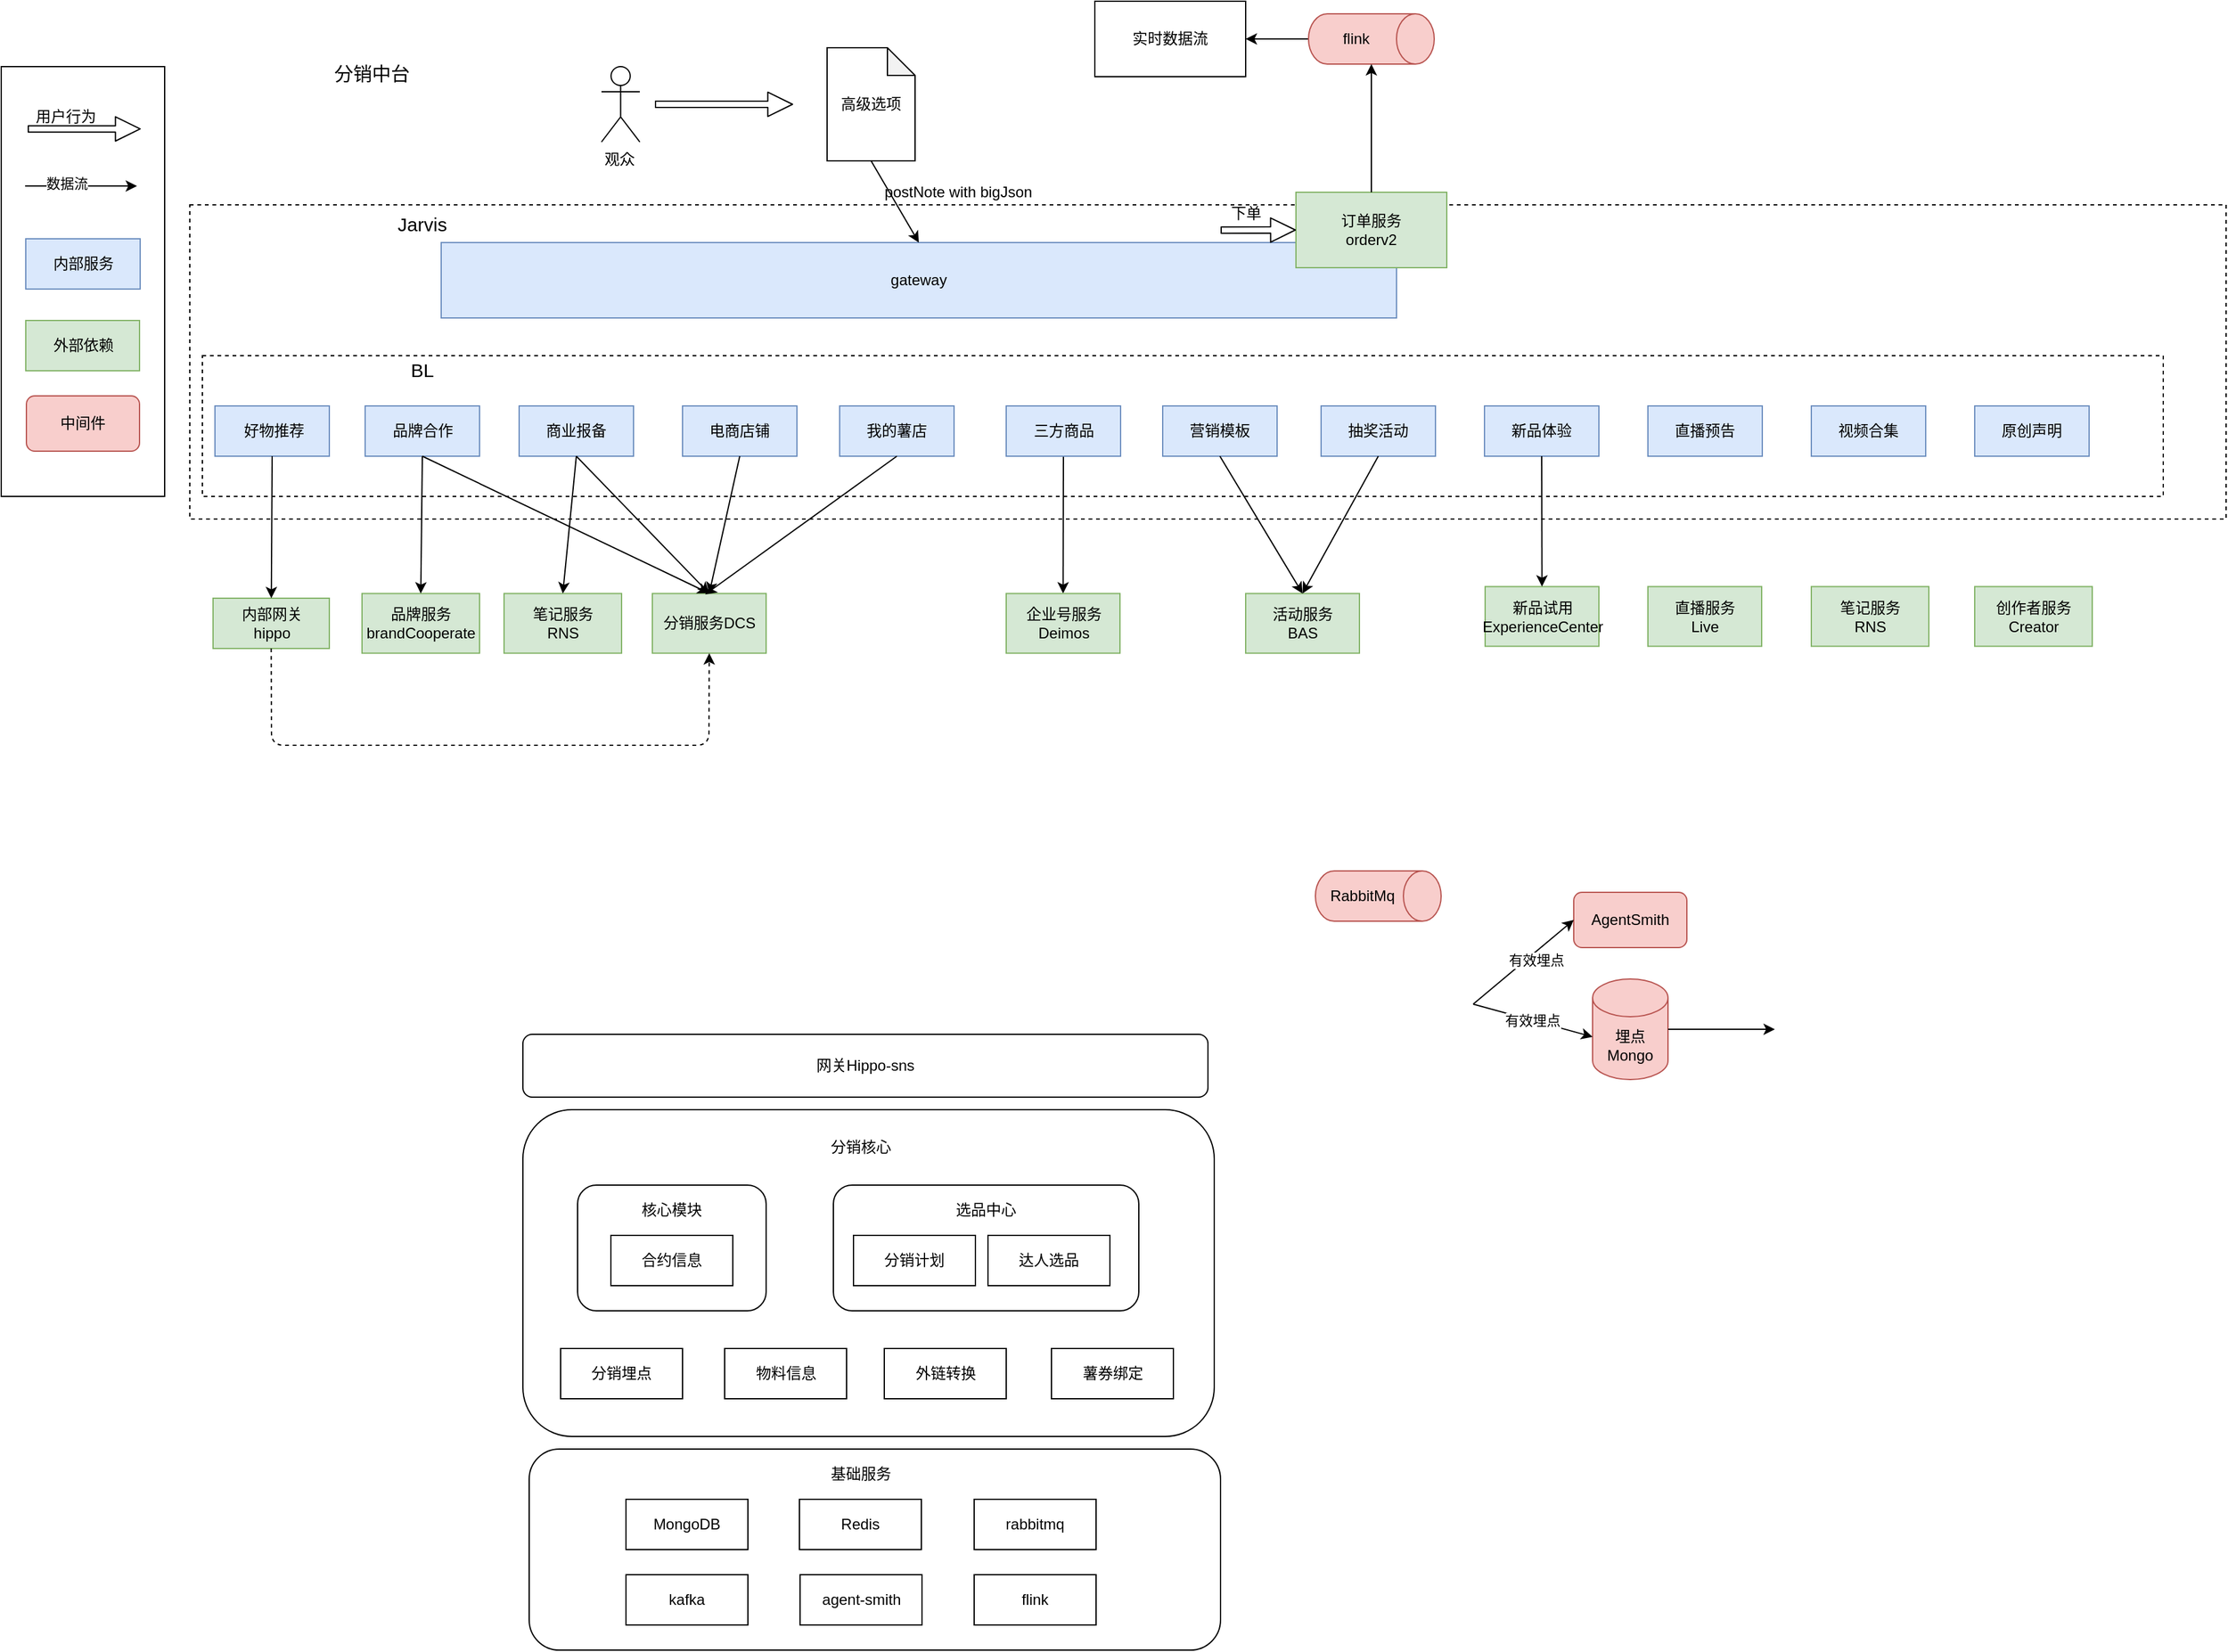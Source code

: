 <mxfile version="14.1.8" type="github">
  <diagram id="YVA8qYrDbPORgyeEavMD" name="Page-1">
    <mxGraphModel dx="2205" dy="771" grid="1" gridSize="10" guides="1" tooltips="1" connect="1" arrows="1" fold="1" page="1" pageScale="1" pageWidth="827" pageHeight="1169" math="0" shadow="0">
      <root>
        <mxCell id="0" />
        <mxCell id="1" parent="0" />
        <mxCell id="V0Lfhw15EDiesG635cvr-1" value="" style="rounded=0;whiteSpace=wrap;html=1;dashed=1;fontSize=15;" vertex="1" parent="1">
          <mxGeometry x="-20" y="290" width="1620" height="250" as="geometry" />
        </mxCell>
        <mxCell id="V0Lfhw15EDiesG635cvr-105" value="" style="rounded=0;whiteSpace=wrap;html=1;dashed=1;fontSize=15;" vertex="1" parent="1">
          <mxGeometry x="-10" y="410" width="1560" height="112" as="geometry" />
        </mxCell>
        <mxCell id="V0Lfhw15EDiesG635cvr-2" value="" style="rounded=0;whiteSpace=wrap;html=1;fontSize=15;" vertex="1" parent="1">
          <mxGeometry x="-170" y="180" width="130" height="342" as="geometry" />
        </mxCell>
        <mxCell id="V0Lfhw15EDiesG635cvr-3" value="" style="rounded=1;whiteSpace=wrap;html=1;" vertex="1" parent="1">
          <mxGeometry x="250" y="1280" width="550" height="160" as="geometry" />
        </mxCell>
        <mxCell id="V0Lfhw15EDiesG635cvr-4" value="" style="rounded=1;whiteSpace=wrap;html=1;" vertex="1" parent="1">
          <mxGeometry x="245" y="1010" width="550" height="260" as="geometry" />
        </mxCell>
        <mxCell id="V0Lfhw15EDiesG635cvr-5" value="" style="rounded=1;whiteSpace=wrap;html=1;" vertex="1" parent="1">
          <mxGeometry x="492" y="1070" width="243" height="100" as="geometry" />
        </mxCell>
        <mxCell id="V0Lfhw15EDiesG635cvr-6" value="" style="rounded=1;whiteSpace=wrap;html=1;" vertex="1" parent="1">
          <mxGeometry x="288.5" y="1070" width="150" height="100" as="geometry" />
        </mxCell>
        <mxCell id="V0Lfhw15EDiesG635cvr-8" value="观众" style="shape=umlActor;verticalLabelPosition=bottom;verticalAlign=top;html=1;outlineConnect=0;align=left;" vertex="1" parent="1">
          <mxGeometry x="307.5" y="180" width="30.5" height="60" as="geometry" />
        </mxCell>
        <mxCell id="V0Lfhw15EDiesG635cvr-9" value="gateway" style="rounded=0;whiteSpace=wrap;html=1;fillColor=#dae8fc;strokeColor=#6c8ebf;" vertex="1" parent="1">
          <mxGeometry x="180" y="320" width="760" height="60" as="geometry" />
        </mxCell>
        <mxCell id="V0Lfhw15EDiesG635cvr-17" value="分销服务DCS" style="rounded=0;whiteSpace=wrap;html=1;fillColor=#d5e8d4;strokeColor=#82b366;verticalAlign=middle;" vertex="1" parent="1">
          <mxGeometry x="348" y="599.25" width="90.5" height="47.5" as="geometry" />
        </mxCell>
        <mxCell id="V0Lfhw15EDiesG635cvr-18" value="埋点Mongo" style="shape=cylinder3;whiteSpace=wrap;html=1;boundedLbl=1;backgroundOutline=1;size=15;align=center;fillColor=#f8cecc;strokeColor=#b85450;" vertex="1" parent="1">
          <mxGeometry x="1096" y="906" width="60" height="80" as="geometry" />
        </mxCell>
        <mxCell id="V0Lfhw15EDiesG635cvr-19" value="AgentSmith" style="rounded=1;whiteSpace=wrap;html=1;align=center;fillColor=#f8cecc;strokeColor=#b85450;" vertex="1" parent="1">
          <mxGeometry x="1081" y="837" width="90" height="44" as="geometry" />
        </mxCell>
        <mxCell id="V0Lfhw15EDiesG635cvr-20" value="实时数据流" style="rounded=0;whiteSpace=wrap;html=1;" vertex="1" parent="1">
          <mxGeometry x="700" y="128" width="120" height="60" as="geometry" />
        </mxCell>
        <mxCell id="V0Lfhw15EDiesG635cvr-21" value="订单服务&lt;br&gt;orderv2" style="rounded=0;whiteSpace=wrap;html=1;fillColor=#d5e8d4;strokeColor=#82b366;" vertex="1" parent="1">
          <mxGeometry x="860" y="280" width="120" height="60" as="geometry" />
        </mxCell>
        <mxCell id="V0Lfhw15EDiesG635cvr-23" value="" style="edgeStyle=orthogonalEdgeStyle;rounded=0;orthogonalLoop=1;jettySize=auto;html=1;" edge="1" parent="1" source="V0Lfhw15EDiesG635cvr-24" target="V0Lfhw15EDiesG635cvr-20">
          <mxGeometry relative="1" as="geometry" />
        </mxCell>
        <mxCell id="V0Lfhw15EDiesG635cvr-24" value="flink" style="shape=cylinder3;whiteSpace=wrap;html=1;boundedLbl=1;backgroundOutline=1;size=15;align=center;direction=south;fillColor=#f8cecc;strokeColor=#b85450;" vertex="1" parent="1">
          <mxGeometry x="870" y="138" width="100" height="40" as="geometry" />
        </mxCell>
        <mxCell id="V0Lfhw15EDiesG635cvr-25" value="RabbitMq" style="shape=cylinder3;whiteSpace=wrap;html=1;boundedLbl=1;backgroundOutline=1;size=15;align=center;direction=south;fillColor=#f8cecc;strokeColor=#b85450;" vertex="1" parent="1">
          <mxGeometry x="875.5" y="820" width="100" height="40" as="geometry" />
        </mxCell>
        <mxCell id="V0Lfhw15EDiesG635cvr-26" value="高级选项" style="shape=note;whiteSpace=wrap;html=1;backgroundOutline=1;darkOpacity=0.05;align=center;size=22;" vertex="1" parent="1">
          <mxGeometry x="487" y="165" width="70" height="90" as="geometry" />
        </mxCell>
        <mxCell id="V0Lfhw15EDiesG635cvr-32" value="内部网关&lt;br&gt;hippo" style="rounded=0;whiteSpace=wrap;html=1;fillColor=#d5e8d4;strokeColor=#82b366;" vertex="1" parent="1">
          <mxGeometry x="-1.5" y="603" width="92.5" height="40" as="geometry" />
        </mxCell>
        <mxCell id="V0Lfhw15EDiesG635cvr-38" value="" style="endArrow=classic;html=1;entryX=0.5;entryY=0;entryDx=0;entryDy=0;exitX=0.5;exitY=1;exitDx=0;exitDy=0;exitPerimeter=0;" edge="1" parent="1" source="V0Lfhw15EDiesG635cvr-26" target="V0Lfhw15EDiesG635cvr-9">
          <mxGeometry width="50" height="50" relative="1" as="geometry">
            <mxPoint x="646" y="570" as="sourcePoint" />
            <mxPoint x="646.04" y="469" as="targetPoint" />
          </mxGeometry>
        </mxCell>
        <mxCell id="V0Lfhw15EDiesG635cvr-40" value="" style="endArrow=classic;html=1;exitX=0.5;exitY=1;exitDx=0;exitDy=0;entryX=0.5;entryY=0;entryDx=0;entryDy=0;" edge="1" parent="1" source="V0Lfhw15EDiesG635cvr-110" target="V0Lfhw15EDiesG635cvr-132">
          <mxGeometry width="50" height="50" relative="1" as="geometry">
            <mxPoint x="759.58" y="529" as="sourcePoint" />
            <mxPoint x="760" y="640" as="targetPoint" />
          </mxGeometry>
        </mxCell>
        <mxCell id="V0Lfhw15EDiesG635cvr-42" value="有效埋点" style="endArrow=classic;html=1;entryX=0;entryY=0.5;entryDx=0;entryDy=0;exitX=1;exitY=0.5;exitDx=0;exitDy=0;" edge="1" parent="1" target="V0Lfhw15EDiesG635cvr-19">
          <mxGeometry x="0.172" y="-5" width="50" height="50" relative="1" as="geometry">
            <mxPoint x="1001" y="926" as="sourcePoint" />
            <mxPoint x="991" y="689" as="targetPoint" />
            <mxPoint as="offset" />
          </mxGeometry>
        </mxCell>
        <mxCell id="V0Lfhw15EDiesG635cvr-43" value="有效埋点" style="endArrow=classic;html=1;entryX=0;entryY=0.5;entryDx=0;entryDy=0;entryPerimeter=0;exitX=1;exitY=0.5;exitDx=0;exitDy=0;" edge="1" parent="1">
          <mxGeometry width="50" height="50" relative="1" as="geometry">
            <mxPoint x="1001" y="926" as="sourcePoint" />
            <mxPoint x="1096" y="952.0" as="targetPoint" />
          </mxGeometry>
        </mxCell>
        <mxCell id="V0Lfhw15EDiesG635cvr-44" value="" style="endArrow=classic;html=1;exitX=1;exitY=0.5;exitDx=0;exitDy=0;exitPerimeter=0;" edge="1" parent="1" source="V0Lfhw15EDiesG635cvr-18">
          <mxGeometry width="50" height="50" relative="1" as="geometry">
            <mxPoint x="921" y="753" as="sourcePoint" />
            <mxPoint x="1241" y="946" as="targetPoint" />
          </mxGeometry>
        </mxCell>
        <mxCell id="V0Lfhw15EDiesG635cvr-46" value="" style="shape=flexArrow;endArrow=classic;html=1;endWidth=13.333;endSize=6.225;width=5;" edge="1" parent="1">
          <mxGeometry width="50" height="50" relative="1" as="geometry">
            <mxPoint x="800" y="310.17" as="sourcePoint" />
            <mxPoint x="860" y="310" as="targetPoint" />
          </mxGeometry>
        </mxCell>
        <mxCell id="V0Lfhw15EDiesG635cvr-47" value="下单" style="text;html=1;align=center;verticalAlign=middle;resizable=0;points=[];autosize=1;" vertex="1" parent="1">
          <mxGeometry x="800" y="287" width="40" height="20" as="geometry" />
        </mxCell>
        <mxCell id="V0Lfhw15EDiesG635cvr-48" value="" style="endArrow=classic;html=1;entryX=1;entryY=0.5;entryDx=0;entryDy=0;entryPerimeter=0;exitX=0.5;exitY=0;exitDx=0;exitDy=0;" edge="1" parent="1" source="V0Lfhw15EDiesG635cvr-21" target="V0Lfhw15EDiesG635cvr-24">
          <mxGeometry width="50" height="50" relative="1" as="geometry">
            <mxPoint x="720" y="380" as="sourcePoint" />
            <mxPoint x="770" y="330" as="targetPoint" />
          </mxGeometry>
        </mxCell>
        <mxCell id="V0Lfhw15EDiesG635cvr-51" value="postNote with bigJson" style="text;html=1;strokeColor=none;fillColor=none;align=center;verticalAlign=middle;whiteSpace=wrap;rounded=0;" vertex="1" parent="1">
          <mxGeometry x="529" y="270" width="125" height="20" as="geometry" />
        </mxCell>
        <mxCell id="V0Lfhw15EDiesG635cvr-59" value="" style="shape=flexArrow;endArrow=classic;html=1;endWidth=13.333;endSize=6.225;width=5;" edge="1" parent="1">
          <mxGeometry width="50" height="50" relative="1" as="geometry">
            <mxPoint x="350" y="210" as="sourcePoint" />
            <mxPoint x="460" y="210" as="targetPoint" />
          </mxGeometry>
        </mxCell>
        <mxCell id="V0Lfhw15EDiesG635cvr-61" value="合约信息" style="rounded=0;whiteSpace=wrap;html=1;" vertex="1" parent="1">
          <mxGeometry x="315" y="1110" width="97" height="40" as="geometry" />
        </mxCell>
        <mxCell id="V0Lfhw15EDiesG635cvr-62" value="达人选品" style="rounded=0;whiteSpace=wrap;html=1;" vertex="1" parent="1">
          <mxGeometry x="615" y="1110" width="97" height="40" as="geometry" />
        </mxCell>
        <mxCell id="V0Lfhw15EDiesG635cvr-63" value="分销计划" style="rounded=0;whiteSpace=wrap;html=1;" vertex="1" parent="1">
          <mxGeometry x="508" y="1110" width="97" height="40" as="geometry" />
        </mxCell>
        <mxCell id="V0Lfhw15EDiesG635cvr-64" value="核心模块" style="text;html=1;strokeColor=none;fillColor=none;align=center;verticalAlign=middle;whiteSpace=wrap;rounded=0;" vertex="1" parent="1">
          <mxGeometry x="338" y="1080" width="51" height="20" as="geometry" />
        </mxCell>
        <mxCell id="V0Lfhw15EDiesG635cvr-65" value="选品中心" style="text;html=1;strokeColor=none;fillColor=none;align=center;verticalAlign=middle;whiteSpace=wrap;rounded=0;" vertex="1" parent="1">
          <mxGeometry x="588" y="1080" width="51" height="20" as="geometry" />
        </mxCell>
        <mxCell id="V0Lfhw15EDiesG635cvr-66" value="分销埋点" style="rounded=0;whiteSpace=wrap;html=1;" vertex="1" parent="1">
          <mxGeometry x="275" y="1200" width="97" height="40" as="geometry" />
        </mxCell>
        <mxCell id="V0Lfhw15EDiesG635cvr-67" value="物料信息" style="rounded=0;whiteSpace=wrap;html=1;" vertex="1" parent="1">
          <mxGeometry x="405.5" y="1200" width="97" height="40" as="geometry" />
        </mxCell>
        <mxCell id="V0Lfhw15EDiesG635cvr-68" value="外链转换" style="rounded=0;whiteSpace=wrap;html=1;" vertex="1" parent="1">
          <mxGeometry x="532.5" y="1200" width="97" height="40" as="geometry" />
        </mxCell>
        <mxCell id="V0Lfhw15EDiesG635cvr-69" value="薯券绑定" style="rounded=0;whiteSpace=wrap;html=1;" vertex="1" parent="1">
          <mxGeometry x="665.5" y="1200" width="97" height="40" as="geometry" />
        </mxCell>
        <mxCell id="V0Lfhw15EDiesG635cvr-70" value="分销核心" style="text;html=1;strokeColor=none;fillColor=none;align=center;verticalAlign=middle;whiteSpace=wrap;rounded=0;" vertex="1" parent="1">
          <mxGeometry x="453" y="1020" width="122" height="40" as="geometry" />
        </mxCell>
        <mxCell id="V0Lfhw15EDiesG635cvr-71" value="MongoDB" style="rounded=0;whiteSpace=wrap;html=1;" vertex="1" parent="1">
          <mxGeometry x="327" y="1320" width="97" height="40" as="geometry" />
        </mxCell>
        <mxCell id="V0Lfhw15EDiesG635cvr-72" value="Redis" style="rounded=0;whiteSpace=wrap;html=1;" vertex="1" parent="1">
          <mxGeometry x="465" y="1320" width="97" height="40" as="geometry" />
        </mxCell>
        <mxCell id="V0Lfhw15EDiesG635cvr-73" value="rabbitmq" style="rounded=0;whiteSpace=wrap;html=1;" vertex="1" parent="1">
          <mxGeometry x="604" y="1320" width="97" height="40" as="geometry" />
        </mxCell>
        <mxCell id="V0Lfhw15EDiesG635cvr-74" value="基础服务" style="text;html=1;strokeColor=none;fillColor=none;align=center;verticalAlign=middle;whiteSpace=wrap;rounded=0;" vertex="1" parent="1">
          <mxGeometry x="453" y="1280" width="122" height="40" as="geometry" />
        </mxCell>
        <mxCell id="V0Lfhw15EDiesG635cvr-75" value="网关Hippo-sns" style="rounded=1;whiteSpace=wrap;html=1;" vertex="1" parent="1">
          <mxGeometry x="245" y="950" width="545" height="50" as="geometry" />
        </mxCell>
        <mxCell id="V0Lfhw15EDiesG635cvr-76" value="kafka" style="rounded=0;whiteSpace=wrap;html=1;" vertex="1" parent="1">
          <mxGeometry x="327" y="1380" width="97" height="40" as="geometry" />
        </mxCell>
        <mxCell id="V0Lfhw15EDiesG635cvr-77" value="agent-smith" style="rounded=0;whiteSpace=wrap;html=1;" vertex="1" parent="1">
          <mxGeometry x="465.5" y="1380" width="97" height="40" as="geometry" />
        </mxCell>
        <mxCell id="V0Lfhw15EDiesG635cvr-78" value="flink" style="rounded=0;whiteSpace=wrap;html=1;" vertex="1" parent="1">
          <mxGeometry x="604" y="1380" width="97" height="40" as="geometry" />
        </mxCell>
        <mxCell id="V0Lfhw15EDiesG635cvr-79" value="分销中台" style="text;html=1;strokeColor=none;fillColor=none;align=center;verticalAlign=middle;whiteSpace=wrap;rounded=0;fontSize=15;" vertex="1" parent="1">
          <mxGeometry x="70" y="159.58" width="110" height="50" as="geometry" />
        </mxCell>
        <mxCell id="V0Lfhw15EDiesG635cvr-83" value="&amp;nbsp;好物推荐" style="rounded=0;whiteSpace=wrap;html=1;fillColor=#dae8fc;strokeColor=#6c8ebf;" vertex="1" parent="1">
          <mxGeometry y="450" width="91" height="40" as="geometry" />
        </mxCell>
        <mxCell id="V0Lfhw15EDiesG635cvr-89" value="" style="shape=flexArrow;endArrow=classic;html=1;endWidth=13.333;endSize=6.225;width=5;" edge="1" parent="1">
          <mxGeometry x="-170" y="182" width="50" height="50" as="geometry">
            <mxPoint x="-149" y="229.58" as="sourcePoint" />
            <mxPoint x="-59" y="229.58" as="targetPoint" />
          </mxGeometry>
        </mxCell>
        <mxCell id="V0Lfhw15EDiesG635cvr-90" value="用户行为" style="text;html=1;align=center;verticalAlign=middle;resizable=0;points=[];autosize=1;" vertex="1" parent="1">
          <mxGeometry x="-149" y="209.58" width="60" height="20" as="geometry" />
        </mxCell>
        <mxCell id="V0Lfhw15EDiesG635cvr-91" value="" style="endArrow=classic;html=1;" edge="1" parent="1">
          <mxGeometry x="-170" y="182" width="50" height="50" as="geometry">
            <mxPoint x="-151" y="275" as="sourcePoint" />
            <mxPoint x="-62" y="275" as="targetPoint" />
          </mxGeometry>
        </mxCell>
        <mxCell id="V0Lfhw15EDiesG635cvr-92" value="数据流" style="edgeLabel;html=1;align=center;verticalAlign=middle;resizable=0;points=[];" vertex="1" connectable="0" parent="V0Lfhw15EDiesG635cvr-91">
          <mxGeometry x="-0.262" y="2" relative="1" as="geometry">
            <mxPoint as="offset" />
          </mxGeometry>
        </mxCell>
        <mxCell id="V0Lfhw15EDiesG635cvr-93" value="内部服务" style="rounded=0;whiteSpace=wrap;html=1;fillColor=#dae8fc;strokeColor=#6c8ebf;" vertex="1" parent="1">
          <mxGeometry x="-150.5" y="317" width="91" height="40" as="geometry" />
        </mxCell>
        <mxCell id="V0Lfhw15EDiesG635cvr-94" value="外部依赖" style="rounded=0;whiteSpace=wrap;html=1;fillColor=#d5e8d4;strokeColor=#82b366;" vertex="1" parent="1">
          <mxGeometry x="-150.5" y="382" width="90.5" height="40" as="geometry" />
        </mxCell>
        <mxCell id="V0Lfhw15EDiesG635cvr-95" value="中间件" style="rounded=1;whiteSpace=wrap;html=1;align=center;fillColor=#f8cecc;strokeColor=#b85450;" vertex="1" parent="1">
          <mxGeometry x="-150" y="442" width="90" height="44" as="geometry" />
        </mxCell>
        <mxCell id="V0Lfhw15EDiesG635cvr-100" value="" style="endArrow=classic;html=1;fontSize=15;exitX=0.5;exitY=1;exitDx=0;exitDy=0;" edge="1" parent="1" source="V0Lfhw15EDiesG635cvr-83" target="V0Lfhw15EDiesG635cvr-32">
          <mxGeometry width="50" height="50" relative="1" as="geometry">
            <mxPoint x="520" y="810" as="sourcePoint" />
            <mxPoint x="626" y="690" as="targetPoint" />
          </mxGeometry>
        </mxCell>
        <mxCell id="V0Lfhw15EDiesG635cvr-104" value="Jarvis" style="text;html=1;strokeColor=none;fillColor=none;align=center;verticalAlign=middle;whiteSpace=wrap;rounded=0;fontSize=15;" vertex="1" parent="1">
          <mxGeometry x="110" y="280" width="110" height="50" as="geometry" />
        </mxCell>
        <mxCell id="V0Lfhw15EDiesG635cvr-106" value="BL" style="text;html=1;strokeColor=none;fillColor=none;align=center;verticalAlign=middle;whiteSpace=wrap;rounded=0;fontSize=15;" vertex="1" parent="1">
          <mxGeometry x="110" y="396" width="110" height="50" as="geometry" />
        </mxCell>
        <mxCell id="V0Lfhw15EDiesG635cvr-107" value="品牌合作" style="rounded=0;whiteSpace=wrap;html=1;fillColor=#dae8fc;strokeColor=#6c8ebf;" vertex="1" parent="1">
          <mxGeometry x="119.5" y="450" width="91" height="40" as="geometry" />
        </mxCell>
        <mxCell id="V0Lfhw15EDiesG635cvr-108" value="商业报备" style="rounded=0;whiteSpace=wrap;html=1;fillColor=#dae8fc;strokeColor=#6c8ebf;" vertex="1" parent="1">
          <mxGeometry x="242" y="450" width="91" height="40" as="geometry" />
        </mxCell>
        <mxCell id="V0Lfhw15EDiesG635cvr-109" value="新品体验" style="rounded=0;whiteSpace=wrap;html=1;fillColor=#dae8fc;strokeColor=#6c8ebf;" vertex="1" parent="1">
          <mxGeometry x="1010" y="450" width="91" height="40" as="geometry" />
        </mxCell>
        <mxCell id="V0Lfhw15EDiesG635cvr-110" value="三方商品" style="rounded=0;whiteSpace=wrap;html=1;fillColor=#dae8fc;strokeColor=#6c8ebf;" vertex="1" parent="1">
          <mxGeometry x="629.5" y="450" width="91" height="40" as="geometry" />
        </mxCell>
        <mxCell id="V0Lfhw15EDiesG635cvr-111" value="营销模板" style="rounded=0;whiteSpace=wrap;html=1;fillColor=#dae8fc;strokeColor=#6c8ebf;" vertex="1" parent="1">
          <mxGeometry x="754" y="450" width="91" height="40" as="geometry" />
        </mxCell>
        <mxCell id="V0Lfhw15EDiesG635cvr-112" value="抽奖活动" style="rounded=0;whiteSpace=wrap;html=1;fillColor=#dae8fc;strokeColor=#6c8ebf;" vertex="1" parent="1">
          <mxGeometry x="880" y="450" width="91" height="40" as="geometry" />
        </mxCell>
        <mxCell id="V0Lfhw15EDiesG635cvr-113" value="电商店铺" style="rounded=0;whiteSpace=wrap;html=1;fillColor=#dae8fc;strokeColor=#6c8ebf;" vertex="1" parent="1">
          <mxGeometry x="372" y="450" width="91" height="40" as="geometry" />
        </mxCell>
        <mxCell id="V0Lfhw15EDiesG635cvr-115" value="我的薯店" style="rounded=0;whiteSpace=wrap;html=1;fillColor=#dae8fc;strokeColor=#6c8ebf;" vertex="1" parent="1">
          <mxGeometry x="497" y="450" width="91" height="40" as="geometry" />
        </mxCell>
        <mxCell id="V0Lfhw15EDiesG635cvr-117" value="直播预告" style="rounded=0;whiteSpace=wrap;html=1;fillColor=#dae8fc;strokeColor=#6c8ebf;" vertex="1" parent="1">
          <mxGeometry x="1140" y="450" width="91" height="40" as="geometry" />
        </mxCell>
        <mxCell id="V0Lfhw15EDiesG635cvr-118" value="视频合集" style="rounded=0;whiteSpace=wrap;html=1;fillColor=#dae8fc;strokeColor=#6c8ebf;" vertex="1" parent="1">
          <mxGeometry x="1270" y="450" width="91" height="40" as="geometry" />
        </mxCell>
        <mxCell id="V0Lfhw15EDiesG635cvr-120" value="原创声明" style="rounded=0;whiteSpace=wrap;html=1;fillColor=#dae8fc;strokeColor=#6c8ebf;" vertex="1" parent="1">
          <mxGeometry x="1400" y="450" width="91" height="40" as="geometry" />
        </mxCell>
        <mxCell id="V0Lfhw15EDiesG635cvr-122" value="" style="endArrow=classic;html=1;fontSize=15;exitX=0.5;exitY=1;exitDx=0;exitDy=0;dashed=1;entryX=0.5;entryY=1;entryDx=0;entryDy=0;" edge="1" parent="1" source="V0Lfhw15EDiesG635cvr-32" target="V0Lfhw15EDiesG635cvr-17">
          <mxGeometry width="50" height="50" relative="1" as="geometry">
            <mxPoint x="666" y="830" as="sourcePoint" />
            <mxPoint x="240" y="620" as="targetPoint" />
            <Array as="points">
              <mxPoint x="45" y="720" />
              <mxPoint x="170" y="720" />
              <mxPoint x="290" y="720" />
              <mxPoint x="393" y="720" />
            </Array>
          </mxGeometry>
        </mxCell>
        <mxCell id="V0Lfhw15EDiesG635cvr-123" value="品牌服务brandCooperate" style="rounded=0;whiteSpace=wrap;html=1;fillColor=#d5e8d4;strokeColor=#82b366;" vertex="1" parent="1">
          <mxGeometry x="117" y="599.25" width="93.5" height="47.5" as="geometry" />
        </mxCell>
        <mxCell id="V0Lfhw15EDiesG635cvr-124" value="笔记服务&lt;br&gt;RNS" style="rounded=0;whiteSpace=wrap;html=1;fillColor=#d5e8d4;strokeColor=#82b366;" vertex="1" parent="1">
          <mxGeometry x="230" y="599.25" width="93.5" height="47.5" as="geometry" />
        </mxCell>
        <mxCell id="V0Lfhw15EDiesG635cvr-125" value="" style="endArrow=classic;html=1;fontSize=15;exitX=0.5;exitY=1;exitDx=0;exitDy=0;entryX=0.5;entryY=0;entryDx=0;entryDy=0;" edge="1" parent="1" source="V0Lfhw15EDiesG635cvr-107" target="V0Lfhw15EDiesG635cvr-123">
          <mxGeometry width="50" height="50" relative="1" as="geometry">
            <mxPoint x="146.14" y="520" as="sourcePoint" />
            <mxPoint x="145.503" y="633" as="targetPoint" />
          </mxGeometry>
        </mxCell>
        <mxCell id="V0Lfhw15EDiesG635cvr-127" value="" style="endArrow=classic;html=1;fontSize=15;exitX=0.5;exitY=1;exitDx=0;exitDy=0;" edge="1" parent="1" source="V0Lfhw15EDiesG635cvr-107">
          <mxGeometry width="50" height="50" relative="1" as="geometry">
            <mxPoint x="175" y="500" as="sourcePoint" />
            <mxPoint x="393" y="599" as="targetPoint" />
          </mxGeometry>
        </mxCell>
        <mxCell id="V0Lfhw15EDiesG635cvr-128" value="" style="endArrow=classic;html=1;fontSize=15;exitX=0.5;exitY=1;exitDx=0;exitDy=0;entryX=0.5;entryY=0;entryDx=0;entryDy=0;" edge="1" parent="1" source="V0Lfhw15EDiesG635cvr-108" target="V0Lfhw15EDiesG635cvr-124">
          <mxGeometry width="50" height="50" relative="1" as="geometry">
            <mxPoint x="175" y="500" as="sourcePoint" />
            <mxPoint x="108" y="545" as="targetPoint" />
          </mxGeometry>
        </mxCell>
        <mxCell id="V0Lfhw15EDiesG635cvr-129" value="" style="endArrow=classic;html=1;fontSize=15;exitX=0.5;exitY=1;exitDx=0;exitDy=0;entryX=0.5;entryY=0;entryDx=0;entryDy=0;" edge="1" parent="1" source="V0Lfhw15EDiesG635cvr-108" target="V0Lfhw15EDiesG635cvr-17">
          <mxGeometry width="50" height="50" relative="1" as="geometry">
            <mxPoint x="252" y="500" as="sourcePoint" />
            <mxPoint x="118" y="555" as="targetPoint" />
          </mxGeometry>
        </mxCell>
        <mxCell id="V0Lfhw15EDiesG635cvr-130" value="" style="endArrow=classic;html=1;fontSize=15;exitX=0.5;exitY=1;exitDx=0;exitDy=0;entryX=0.5;entryY=0;entryDx=0;entryDy=0;" edge="1" parent="1" source="V0Lfhw15EDiesG635cvr-113" target="V0Lfhw15EDiesG635cvr-17">
          <mxGeometry width="50" height="50" relative="1" as="geometry">
            <mxPoint x="297.5" y="500" as="sourcePoint" />
            <mxPoint x="403.25" y="609.25" as="targetPoint" />
          </mxGeometry>
        </mxCell>
        <mxCell id="V0Lfhw15EDiesG635cvr-131" value="" style="endArrow=classic;html=1;fontSize=15;exitX=0.5;exitY=1;exitDx=0;exitDy=0;" edge="1" parent="1" source="V0Lfhw15EDiesG635cvr-115">
          <mxGeometry width="50" height="50" relative="1" as="geometry">
            <mxPoint x="427.5" y="500" as="sourcePoint" />
            <mxPoint x="390" y="600" as="targetPoint" />
          </mxGeometry>
        </mxCell>
        <mxCell id="V0Lfhw15EDiesG635cvr-132" value="企业号服务&lt;br&gt;Deimos" style="rounded=0;whiteSpace=wrap;html=1;fillColor=#d5e8d4;strokeColor=#82b366;verticalAlign=middle;" vertex="1" parent="1">
          <mxGeometry x="629.5" y="599.25" width="90.5" height="47.5" as="geometry" />
        </mxCell>
        <mxCell id="V0Lfhw15EDiesG635cvr-133" value="活动服务&lt;br&gt;BAS" style="rounded=0;whiteSpace=wrap;html=1;fillColor=#d5e8d4;strokeColor=#82b366;verticalAlign=middle;" vertex="1" parent="1">
          <mxGeometry x="820" y="599.25" width="90.5" height="47.5" as="geometry" />
        </mxCell>
        <mxCell id="V0Lfhw15EDiesG635cvr-134" value="" style="endArrow=classic;html=1;exitX=0.5;exitY=1;exitDx=0;exitDy=0;entryX=0.5;entryY=0;entryDx=0;entryDy=0;" edge="1" parent="1" source="V0Lfhw15EDiesG635cvr-111" target="V0Lfhw15EDiesG635cvr-133">
          <mxGeometry width="50" height="50" relative="1" as="geometry">
            <mxPoint x="685" y="500" as="sourcePoint" />
            <mxPoint x="684.75" y="609.25" as="targetPoint" />
          </mxGeometry>
        </mxCell>
        <mxCell id="V0Lfhw15EDiesG635cvr-135" value="" style="endArrow=classic;html=1;exitX=0.5;exitY=1;exitDx=0;exitDy=0;entryX=0.5;entryY=0;entryDx=0;entryDy=0;" edge="1" parent="1" source="V0Lfhw15EDiesG635cvr-112" target="V0Lfhw15EDiesG635cvr-133">
          <mxGeometry width="50" height="50" relative="1" as="geometry">
            <mxPoint x="809.5" y="500" as="sourcePoint" />
            <mxPoint x="875.25" y="609.25" as="targetPoint" />
          </mxGeometry>
        </mxCell>
        <mxCell id="V0Lfhw15EDiesG635cvr-136" value="新品试用&lt;br&gt;ExperienceCenter" style="rounded=0;whiteSpace=wrap;html=1;fillColor=#d5e8d4;strokeColor=#82b366;verticalAlign=middle;" vertex="1" parent="1">
          <mxGeometry x="1010.5" y="593.75" width="90.5" height="47.5" as="geometry" />
        </mxCell>
        <mxCell id="V0Lfhw15EDiesG635cvr-137" value="" style="endArrow=classic;html=1;exitX=0.5;exitY=1;exitDx=0;exitDy=0;entryX=0.5;entryY=0;entryDx=0;entryDy=0;" edge="1" parent="1" source="V0Lfhw15EDiesG635cvr-109" target="V0Lfhw15EDiesG635cvr-136">
          <mxGeometry width="50" height="50" relative="1" as="geometry">
            <mxPoint x="935.5" y="500" as="sourcePoint" />
            <mxPoint x="875.25" y="609.25" as="targetPoint" />
          </mxGeometry>
        </mxCell>
        <mxCell id="V0Lfhw15EDiesG635cvr-138" value="直播服务&lt;br&gt;Live" style="rounded=0;whiteSpace=wrap;html=1;fillColor=#d5e8d4;strokeColor=#82b366;verticalAlign=middle;" vertex="1" parent="1">
          <mxGeometry x="1140" y="593.75" width="90.5" height="47.5" as="geometry" />
        </mxCell>
        <mxCell id="V0Lfhw15EDiesG635cvr-139" value="笔记服务&lt;br&gt;RNS" style="rounded=0;whiteSpace=wrap;html=1;fillColor=#d5e8d4;strokeColor=#82b366;" vertex="1" parent="1">
          <mxGeometry x="1270" y="593.75" width="93.5" height="47.5" as="geometry" />
        </mxCell>
        <mxCell id="V0Lfhw15EDiesG635cvr-140" value="创作者服务&lt;br&gt;Creator" style="rounded=0;whiteSpace=wrap;html=1;fillColor=#d5e8d4;strokeColor=#82b366;" vertex="1" parent="1">
          <mxGeometry x="1400" y="593.75" width="93.5" height="47.5" as="geometry" />
        </mxCell>
      </root>
    </mxGraphModel>
  </diagram>
</mxfile>
